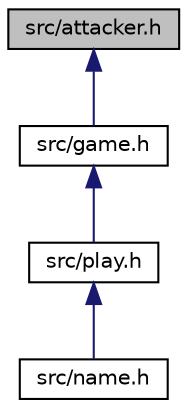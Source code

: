 digraph "src/attacker.h"
{
  edge [fontname="Helvetica",fontsize="10",labelfontname="Helvetica",labelfontsize="10"];
  node [fontname="Helvetica",fontsize="10",shape=record];
  Node1 [label="src/attacker.h",height=0.2,width=0.4,color="black", fillcolor="grey75", style="filled", fontcolor="black"];
  Node1 -> Node2 [dir="back",color="midnightblue",fontsize="10",style="solid",fontname="Helvetica"];
  Node2 [label="src/game.h",height=0.2,width=0.4,color="black", fillcolor="white", style="filled",URL="$game_8h.html"];
  Node2 -> Node3 [dir="back",color="midnightblue",fontsize="10",style="solid",fontname="Helvetica"];
  Node3 [label="src/play.h",height=0.2,width=0.4,color="black", fillcolor="white", style="filled",URL="$play_8h.html"];
  Node3 -> Node4 [dir="back",color="midnightblue",fontsize="10",style="solid",fontname="Helvetica"];
  Node4 [label="src/name.h",height=0.2,width=0.4,color="black", fillcolor="white", style="filled",URL="$name_8h.html"];
}
